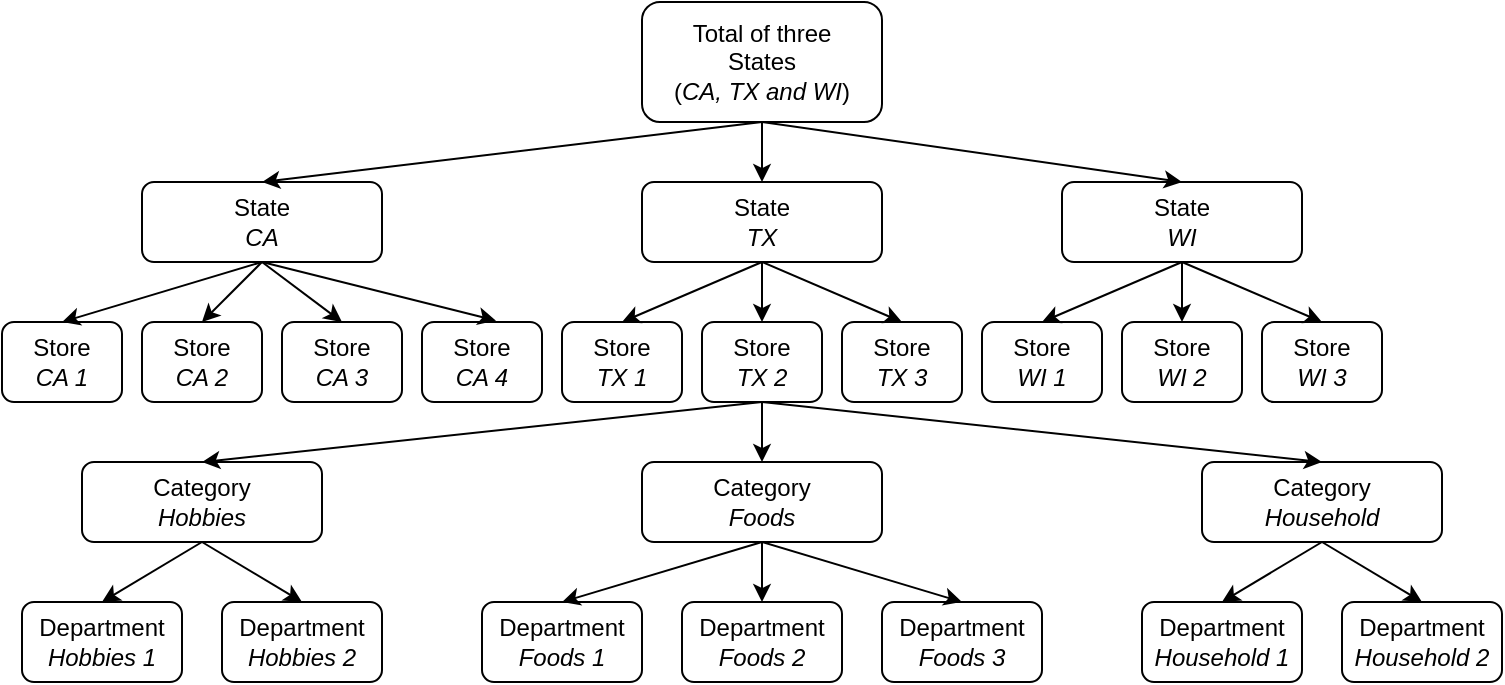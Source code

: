 <mxfile version="15.8.6" type="device"><diagram id="M2lAWGOvrkYgnmsCbqpk" name="Page-1"><mxGraphModel dx="2062" dy="1140" grid="1" gridSize="10" guides="1" tooltips="1" connect="1" arrows="1" fold="1" page="1" pageScale="1" pageWidth="850" pageHeight="1100" math="0" shadow="0"><root><mxCell id="0"/><mxCell id="1" parent="0"/><mxCell id="Ejbp-7mSSteVtMlx34v1-1" value="&lt;div&gt;Total of three&lt;/div&gt;&lt;div&gt;States&lt;/div&gt;&lt;div&gt;(&lt;i&gt;CA, TX and WI&lt;/i&gt;)&lt;br&gt;&lt;/div&gt;" style="rounded=1;whiteSpace=wrap;html=1;" parent="1" vertex="1"><mxGeometry x="320" y="170" width="120" height="60" as="geometry"/></mxCell><mxCell id="Ejbp-7mSSteVtMlx34v1-2" value="&lt;div&gt;State&lt;/div&gt;&lt;div&gt;&lt;i&gt;CA&lt;/i&gt;&lt;br&gt;&lt;/div&gt;" style="rounded=1;whiteSpace=wrap;html=1;" parent="1" vertex="1"><mxGeometry x="70" y="260" width="120" height="40" as="geometry"/></mxCell><mxCell id="Ejbp-7mSSteVtMlx34v1-3" value="&lt;div&gt;State&lt;/div&gt;&lt;div&gt;&lt;i&gt;TX&lt;/i&gt;&lt;br&gt;&lt;/div&gt;" style="rounded=1;whiteSpace=wrap;html=1;" parent="1" vertex="1"><mxGeometry x="320" y="260" width="120" height="40" as="geometry"/></mxCell><mxCell id="Ejbp-7mSSteVtMlx34v1-4" value="&lt;div&gt;State&lt;/div&gt;&lt;div&gt;&lt;i&gt;WI&lt;/i&gt;&lt;br&gt;&lt;/div&gt;" style="rounded=1;whiteSpace=wrap;html=1;" parent="1" vertex="1"><mxGeometry x="530" y="260" width="120" height="40" as="geometry"/></mxCell><mxCell id="Ejbp-7mSSteVtMlx34v1-5" value="" style="endArrow=classic;html=1;rounded=0;exitX=0.5;exitY=1;exitDx=0;exitDy=0;entryX=0.5;entryY=0;entryDx=0;entryDy=0;" parent="1" source="Ejbp-7mSSteVtMlx34v1-1" target="Ejbp-7mSSteVtMlx34v1-2" edge="1"><mxGeometry width="50" height="50" relative="1" as="geometry"><mxPoint x="400" y="600" as="sourcePoint"/><mxPoint x="450" y="550" as="targetPoint"/></mxGeometry></mxCell><mxCell id="Ejbp-7mSSteVtMlx34v1-6" value="" style="endArrow=classic;html=1;rounded=0;entryX=0.5;entryY=0;entryDx=0;entryDy=0;exitX=0.5;exitY=1;exitDx=0;exitDy=0;" parent="1" target="Ejbp-7mSSteVtMlx34v1-3" edge="1" source="Ejbp-7mSSteVtMlx34v1-1"><mxGeometry width="50" height="50" relative="1" as="geometry"><mxPoint x="380" y="240" as="sourcePoint"/><mxPoint x="230" y="310" as="targetPoint"/></mxGeometry></mxCell><mxCell id="Ejbp-7mSSteVtMlx34v1-7" value="" style="endArrow=classic;html=1;rounded=0;entryX=0.5;entryY=0;entryDx=0;entryDy=0;exitX=0.5;exitY=1;exitDx=0;exitDy=0;" parent="1" target="Ejbp-7mSSteVtMlx34v1-4" edge="1" source="Ejbp-7mSSteVtMlx34v1-1"><mxGeometry width="50" height="50" relative="1" as="geometry"><mxPoint x="380" y="240" as="sourcePoint"/><mxPoint x="240" y="320" as="targetPoint"/></mxGeometry></mxCell><mxCell id="Ejbp-7mSSteVtMlx34v1-8" value="&lt;div&gt;Store&lt;/div&gt;&lt;div&gt;&lt;i&gt;CA 1&lt;/i&gt;&lt;br&gt;&lt;/div&gt;" style="rounded=1;whiteSpace=wrap;html=1;" parent="1" vertex="1"><mxGeometry y="330" width="60" height="40" as="geometry"/></mxCell><mxCell id="Ejbp-7mSSteVtMlx34v1-12" value="&lt;div&gt;Store&lt;/div&gt;&lt;div&gt;&lt;i&gt;CA 2&lt;/i&gt;&lt;br&gt;&lt;/div&gt;" style="rounded=1;whiteSpace=wrap;html=1;" parent="1" vertex="1"><mxGeometry x="70" y="330" width="60" height="40" as="geometry"/></mxCell><mxCell id="Ejbp-7mSSteVtMlx34v1-13" value="&lt;div&gt;Store&lt;/div&gt;&lt;div&gt;&lt;i&gt;CA 3&lt;/i&gt;&lt;br&gt;&lt;/div&gt;" style="rounded=1;whiteSpace=wrap;html=1;" parent="1" vertex="1"><mxGeometry x="140" y="330" width="60" height="40" as="geometry"/></mxCell><mxCell id="Ejbp-7mSSteVtMlx34v1-14" value="&lt;div&gt;Store&lt;/div&gt;&lt;div&gt;&lt;i&gt;CA 4&lt;/i&gt;&lt;br&gt;&lt;/div&gt;" style="rounded=1;whiteSpace=wrap;html=1;" parent="1" vertex="1"><mxGeometry x="210" y="330" width="60" height="40" as="geometry"/></mxCell><mxCell id="Ejbp-7mSSteVtMlx34v1-16" value="&lt;div&gt;Store&lt;/div&gt;&lt;div&gt;&lt;i&gt;TX 1&lt;/i&gt;&lt;br&gt;&lt;/div&gt;" style="rounded=1;whiteSpace=wrap;html=1;" parent="1" vertex="1"><mxGeometry x="280" y="330" width="60" height="40" as="geometry"/></mxCell><mxCell id="Ejbp-7mSSteVtMlx34v1-17" value="&lt;div&gt;Store&lt;/div&gt;&lt;div&gt;&lt;i&gt;TX 2&lt;/i&gt;&lt;br&gt;&lt;/div&gt;" style="rounded=1;whiteSpace=wrap;html=1;" parent="1" vertex="1"><mxGeometry x="350" y="330" width="60" height="40" as="geometry"/></mxCell><mxCell id="Ejbp-7mSSteVtMlx34v1-18" value="&lt;div&gt;Store&lt;/div&gt;&lt;div&gt;&lt;i&gt;TX 3&lt;/i&gt;&lt;br&gt;&lt;/div&gt;" style="rounded=1;whiteSpace=wrap;html=1;" parent="1" vertex="1"><mxGeometry x="420" y="330" width="60" height="40" as="geometry"/></mxCell><mxCell id="Ejbp-7mSSteVtMlx34v1-19" value="&lt;div&gt;Store&lt;/div&gt;&lt;div&gt;&lt;i&gt;WI 1&lt;/i&gt;&lt;br&gt;&lt;/div&gt;" style="rounded=1;whiteSpace=wrap;html=1;" parent="1" vertex="1"><mxGeometry x="490" y="330" width="60" height="40" as="geometry"/></mxCell><mxCell id="Ejbp-7mSSteVtMlx34v1-20" value="&lt;div&gt;Store&lt;/div&gt;&lt;div&gt;&lt;i&gt;WI 2&lt;/i&gt;&lt;br&gt;&lt;/div&gt;" style="rounded=1;whiteSpace=wrap;html=1;" parent="1" vertex="1"><mxGeometry x="560" y="330" width="60" height="40" as="geometry"/></mxCell><mxCell id="Ejbp-7mSSteVtMlx34v1-21" value="&lt;div&gt;Store&lt;/div&gt;&lt;div&gt;&lt;i&gt;WI 3&lt;/i&gt;&lt;br&gt;&lt;/div&gt;" style="rounded=1;whiteSpace=wrap;html=1;" parent="1" vertex="1"><mxGeometry x="630" y="330" width="60" height="40" as="geometry"/></mxCell><mxCell id="Ejbp-7mSSteVtMlx34v1-24" value="" style="endArrow=classic;html=1;rounded=0;entryX=0.5;entryY=0;entryDx=0;entryDy=0;exitX=0.5;exitY=1;exitDx=0;exitDy=0;" parent="1" target="Ejbp-7mSSteVtMlx34v1-16" edge="1" source="Ejbp-7mSSteVtMlx34v1-3"><mxGeometry width="50" height="50" relative="1" as="geometry"><mxPoint x="380" y="320" as="sourcePoint"/><mxPoint x="450" y="550" as="targetPoint"/></mxGeometry></mxCell><mxCell id="Ejbp-7mSSteVtMlx34v1-25" value="" style="endArrow=classic;html=1;rounded=0;entryX=0.5;entryY=0;entryDx=0;entryDy=0;exitX=0.5;exitY=1;exitDx=0;exitDy=0;" parent="1" source="Ejbp-7mSSteVtMlx34v1-3" target="Ejbp-7mSSteVtMlx34v1-18" edge="1"><mxGeometry width="50" height="50" relative="1" as="geometry"><mxPoint x="380" y="370" as="sourcePoint"/><mxPoint x="320" y="430" as="targetPoint"/></mxGeometry></mxCell><mxCell id="Ejbp-7mSSteVtMlx34v1-28" value="" style="endArrow=classic;html=1;rounded=0;entryX=0.5;entryY=0;entryDx=0;entryDy=0;exitX=0.5;exitY=1;exitDx=0;exitDy=0;" parent="1" source="Ejbp-7mSSteVtMlx34v1-2" target="Ejbp-7mSSteVtMlx34v1-8" edge="1"><mxGeometry width="50" height="50" relative="1" as="geometry"><mxPoint x="130" y="360" as="sourcePoint"/><mxPoint x="60" y="430" as="targetPoint"/></mxGeometry></mxCell><mxCell id="Ejbp-7mSSteVtMlx34v1-29" value="" style="endArrow=classic;html=1;rounded=0;entryX=0.5;entryY=0;entryDx=0;entryDy=0;exitX=0.5;exitY=1;exitDx=0;exitDy=0;" parent="1" source="Ejbp-7mSSteVtMlx34v1-2" target="Ejbp-7mSSteVtMlx34v1-13" edge="1"><mxGeometry width="50" height="50" relative="1" as="geometry"><mxPoint x="130" y="370" as="sourcePoint"/><mxPoint x="200" y="430" as="targetPoint"/></mxGeometry></mxCell><mxCell id="Ejbp-7mSSteVtMlx34v1-30" value="" style="endArrow=classic;html=1;rounded=0;exitX=0.5;exitY=1;exitDx=0;exitDy=0;entryX=0.5;entryY=0;entryDx=0;entryDy=0;" parent="1" source="Ejbp-7mSSteVtMlx34v1-3" target="Ejbp-7mSSteVtMlx34v1-17" edge="1"><mxGeometry width="50" height="50" relative="1" as="geometry"><mxPoint x="400" y="600" as="sourcePoint"/><mxPoint x="450" y="550" as="targetPoint"/></mxGeometry></mxCell><mxCell id="Ejbp-7mSSteVtMlx34v1-34" value="" style="endArrow=classic;html=1;rounded=0;entryX=0.617;entryY=-0.017;entryDx=0;entryDy=0;exitX=0.5;exitY=1;exitDx=0;exitDy=0;entryPerimeter=0;" parent="1" source="Ejbp-7mSSteVtMlx34v1-2" target="Ejbp-7mSSteVtMlx34v1-14" edge="1"><mxGeometry width="50" height="50" relative="1" as="geometry"><mxPoint x="140" y="370" as="sourcePoint"/><mxPoint x="210" y="440" as="targetPoint"/></mxGeometry></mxCell><mxCell id="Ejbp-7mSSteVtMlx34v1-36" value="" style="endArrow=classic;html=1;rounded=0;entryX=0.5;entryY=0;entryDx=0;entryDy=0;exitX=0.5;exitY=1;exitDx=0;exitDy=0;" parent="1" source="Ejbp-7mSSteVtMlx34v1-2" target="Ejbp-7mSSteVtMlx34v1-12" edge="1"><mxGeometry width="50" height="50" relative="1" as="geometry"><mxPoint x="130" y="360" as="sourcePoint"/><mxPoint x="220" y="450" as="targetPoint"/></mxGeometry></mxCell><mxCell id="Ejbp-7mSSteVtMlx34v1-40" value="&lt;div&gt;Category&lt;/div&gt;&lt;div&gt;&lt;i&gt;Foods&lt;/i&gt;&lt;br&gt;&lt;/div&gt;" style="rounded=1;whiteSpace=wrap;html=1;" parent="1" vertex="1"><mxGeometry x="320" y="400" width="120" height="40" as="geometry"/></mxCell><mxCell id="Ejbp-7mSSteVtMlx34v1-44" value="&lt;div&gt;Category&lt;/div&gt;&lt;div&gt;&lt;i&gt;Hobbies&lt;/i&gt;&lt;br&gt;&lt;/div&gt;" style="rounded=1;whiteSpace=wrap;html=1;" parent="1" vertex="1"><mxGeometry x="40" y="400" width="120" height="40" as="geometry"/></mxCell><mxCell id="Ejbp-7mSSteVtMlx34v1-45" value="&lt;div&gt;Category&lt;/div&gt;&lt;div&gt;&lt;i&gt;Household&lt;/i&gt;&lt;br&gt;&lt;/div&gt;" style="rounded=1;whiteSpace=wrap;html=1;" parent="1" vertex="1"><mxGeometry x="600" y="400" width="120" height="40" as="geometry"/></mxCell><mxCell id="Ejbp-7mSSteVtMlx34v1-46" value="&lt;div&gt;Department&lt;/div&gt;&lt;div&gt;&lt;i&gt;Hobbies 1&lt;/i&gt;&lt;br&gt;&lt;/div&gt;" style="rounded=1;whiteSpace=wrap;html=1;" parent="1" vertex="1"><mxGeometry x="10" y="470" width="80" height="40" as="geometry"/></mxCell><mxCell id="Ejbp-7mSSteVtMlx34v1-47" value="&lt;div&gt;Department&lt;/div&gt;&lt;div&gt;&lt;i&gt;Hobbies 2&lt;/i&gt;&lt;/div&gt;" style="rounded=1;whiteSpace=wrap;html=1;" parent="1" vertex="1"><mxGeometry x="110" y="470" width="80" height="40" as="geometry"/></mxCell><mxCell id="Ejbp-7mSSteVtMlx34v1-48" value="&lt;div&gt;Department&lt;/div&gt;&lt;div&gt;&lt;i&gt;Household 1&lt;/i&gt;&lt;br&gt;&lt;/div&gt;" style="rounded=1;whiteSpace=wrap;html=1;" parent="1" vertex="1"><mxGeometry x="570" y="470" width="80" height="40" as="geometry"/></mxCell><mxCell id="Ejbp-7mSSteVtMlx34v1-49" value="&lt;div&gt;Department&lt;/div&gt;&lt;div&gt;&lt;i&gt;Household 2&lt;/i&gt;&lt;br&gt;&lt;/div&gt;" style="rounded=1;whiteSpace=wrap;html=1;" parent="1" vertex="1"><mxGeometry x="670" y="470" width="80" height="40" as="geometry"/></mxCell><mxCell id="Ejbp-7mSSteVtMlx34v1-50" value="&lt;div&gt;Department&lt;/div&gt;&lt;div&gt;&lt;i&gt;Foods 1&lt;/i&gt;&lt;br&gt;&lt;/div&gt;" style="rounded=1;whiteSpace=wrap;html=1;" parent="1" vertex="1"><mxGeometry x="240" y="470" width="80" height="40" as="geometry"/></mxCell><mxCell id="Ejbp-7mSSteVtMlx34v1-51" value="&lt;div&gt;Department&lt;/div&gt;&lt;div&gt;&lt;i&gt;Foods 2&lt;/i&gt;&lt;/div&gt;" style="rounded=1;whiteSpace=wrap;html=1;" parent="1" vertex="1"><mxGeometry x="340" y="470" width="80" height="40" as="geometry"/></mxCell><mxCell id="Ejbp-7mSSteVtMlx34v1-52" value="&lt;div&gt;Department&lt;/div&gt;&lt;div&gt;&lt;i&gt;Foods 3&lt;/i&gt;&lt;br&gt;&lt;/div&gt;" style="rounded=1;whiteSpace=wrap;html=1;" parent="1" vertex="1"><mxGeometry x="440" y="470" width="80" height="40" as="geometry"/></mxCell><mxCell id="Ejbp-7mSSteVtMlx34v1-54" value="" style="endArrow=classic;html=1;rounded=0;exitX=0.5;exitY=1;exitDx=0;exitDy=0;entryX=0.5;entryY=0;entryDx=0;entryDy=0;" parent="1" source="Ejbp-7mSSteVtMlx34v1-17" target="Ejbp-7mSSteVtMlx34v1-40" edge="1"><mxGeometry width="50" height="50" relative="1" as="geometry"><mxPoint x="480" y="550" as="sourcePoint"/><mxPoint x="530" y="500" as="targetPoint"/></mxGeometry></mxCell><mxCell id="Ejbp-7mSSteVtMlx34v1-55" value="" style="endArrow=classic;html=1;rounded=0;exitX=0.5;exitY=1;exitDx=0;exitDy=0;entryX=0.5;entryY=0;entryDx=0;entryDy=0;" parent="1" source="Ejbp-7mSSteVtMlx34v1-17" target="Ejbp-7mSSteVtMlx34v1-45" edge="1"><mxGeometry width="50" height="50" relative="1" as="geometry"><mxPoint x="390" y="490" as="sourcePoint"/><mxPoint x="390" y="550" as="targetPoint"/></mxGeometry></mxCell><mxCell id="Ejbp-7mSSteVtMlx34v1-56" value="" style="endArrow=classic;html=1;rounded=0;exitX=0.5;exitY=1;exitDx=0;exitDy=0;entryX=0.5;entryY=0;entryDx=0;entryDy=0;" parent="1" source="Ejbp-7mSSteVtMlx34v1-17" target="Ejbp-7mSSteVtMlx34v1-44" edge="1"><mxGeometry width="50" height="50" relative="1" as="geometry"><mxPoint x="260" y="500" as="sourcePoint"/><mxPoint x="260" y="560" as="targetPoint"/></mxGeometry></mxCell><mxCell id="Ejbp-7mSSteVtMlx34v1-57" value="" style="endArrow=classic;html=1;rounded=0;exitX=0.5;exitY=1;exitDx=0;exitDy=0;entryX=0.5;entryY=0;entryDx=0;entryDy=0;" parent="1" source="Ejbp-7mSSteVtMlx34v1-44" target="Ejbp-7mSSteVtMlx34v1-46" edge="1"><mxGeometry width="50" height="50" relative="1" as="geometry"><mxPoint x="390" y="400" as="sourcePoint"/><mxPoint x="110" y="460" as="targetPoint"/></mxGeometry></mxCell><mxCell id="Ejbp-7mSSteVtMlx34v1-58" value="" style="endArrow=classic;html=1;rounded=0;exitX=0.5;exitY=1;exitDx=0;exitDy=0;entryX=0.5;entryY=0;entryDx=0;entryDy=0;" parent="1" source="Ejbp-7mSSteVtMlx34v1-44" target="Ejbp-7mSSteVtMlx34v1-47" edge="1"><mxGeometry width="50" height="50" relative="1" as="geometry"><mxPoint x="110" y="520" as="sourcePoint"/><mxPoint x="60" y="580" as="targetPoint"/></mxGeometry></mxCell><mxCell id="Ejbp-7mSSteVtMlx34v1-59" value="" style="endArrow=classic;html=1;rounded=0;exitX=0.5;exitY=1;exitDx=0;exitDy=0;entryX=0.5;entryY=0;entryDx=0;entryDy=0;" parent="1" source="Ejbp-7mSSteVtMlx34v1-40" target="Ejbp-7mSSteVtMlx34v1-50" edge="1"><mxGeometry width="50" height="50" relative="1" as="geometry"><mxPoint x="120" y="530" as="sourcePoint"/><mxPoint x="70" y="590" as="targetPoint"/></mxGeometry></mxCell><mxCell id="Ejbp-7mSSteVtMlx34v1-60" value="" style="endArrow=classic;html=1;rounded=0;exitX=0.5;exitY=1;exitDx=0;exitDy=0;entryX=0.5;entryY=0;entryDx=0;entryDy=0;" parent="1" source="Ejbp-7mSSteVtMlx34v1-40" target="Ejbp-7mSSteVtMlx34v1-51" edge="1"><mxGeometry width="50" height="50" relative="1" as="geometry"><mxPoint x="130" y="540" as="sourcePoint"/><mxPoint x="80" y="600" as="targetPoint"/></mxGeometry></mxCell><mxCell id="Ejbp-7mSSteVtMlx34v1-61" value="" style="endArrow=classic;html=1;rounded=0;entryX=0.5;entryY=0;entryDx=0;entryDy=0;" parent="1" target="Ejbp-7mSSteVtMlx34v1-52" edge="1"><mxGeometry width="50" height="50" relative="1" as="geometry"><mxPoint x="380" y="440" as="sourcePoint"/><mxPoint x="390" y="580" as="targetPoint"/></mxGeometry></mxCell><mxCell id="Ejbp-7mSSteVtMlx34v1-62" value="" style="endArrow=classic;html=1;rounded=0;exitX=0.5;exitY=1;exitDx=0;exitDy=0;entryX=0.5;entryY=0;entryDx=0;entryDy=0;" parent="1" edge="1" target="Ejbp-7mSSteVtMlx34v1-48"><mxGeometry width="50" height="50" relative="1" as="geometry"><mxPoint x="660" y="440" as="sourcePoint"/><mxPoint x="610" y="500" as="targetPoint"/></mxGeometry></mxCell><mxCell id="Ejbp-7mSSteVtMlx34v1-63" value="" style="endArrow=classic;html=1;rounded=0;entryX=0.5;entryY=0;entryDx=0;entryDy=0;" parent="1" edge="1" target="Ejbp-7mSSteVtMlx34v1-49"><mxGeometry width="50" height="50" relative="1" as="geometry"><mxPoint x="660" y="440" as="sourcePoint"/><mxPoint x="810" y="470" as="targetPoint"/></mxGeometry></mxCell><mxCell id="BZqY8QdPjLj3AY5uFw_9-4" value="" style="endArrow=classic;html=1;rounded=0;entryX=0.5;entryY=0;entryDx=0;entryDy=0;exitX=0.5;exitY=1;exitDx=0;exitDy=0;" edge="1" parent="1"><mxGeometry width="50" height="50" relative="1" as="geometry"><mxPoint x="590" y="300" as="sourcePoint"/><mxPoint x="520" y="330" as="targetPoint"/></mxGeometry></mxCell><mxCell id="BZqY8QdPjLj3AY5uFw_9-5" value="" style="endArrow=classic;html=1;rounded=0;entryX=0.5;entryY=0;entryDx=0;entryDy=0;exitX=0.5;exitY=1;exitDx=0;exitDy=0;" edge="1" parent="1"><mxGeometry width="50" height="50" relative="1" as="geometry"><mxPoint x="590" y="300" as="sourcePoint"/><mxPoint x="660" y="330" as="targetPoint"/></mxGeometry></mxCell><mxCell id="BZqY8QdPjLj3AY5uFw_9-6" value="" style="endArrow=classic;html=1;rounded=0;exitX=0.5;exitY=1;exitDx=0;exitDy=0;entryX=0.5;entryY=0;entryDx=0;entryDy=0;" edge="1" parent="1"><mxGeometry width="50" height="50" relative="1" as="geometry"><mxPoint x="590" y="300" as="sourcePoint"/><mxPoint x="590" y="330" as="targetPoint"/></mxGeometry></mxCell></root></mxGraphModel></diagram></mxfile>